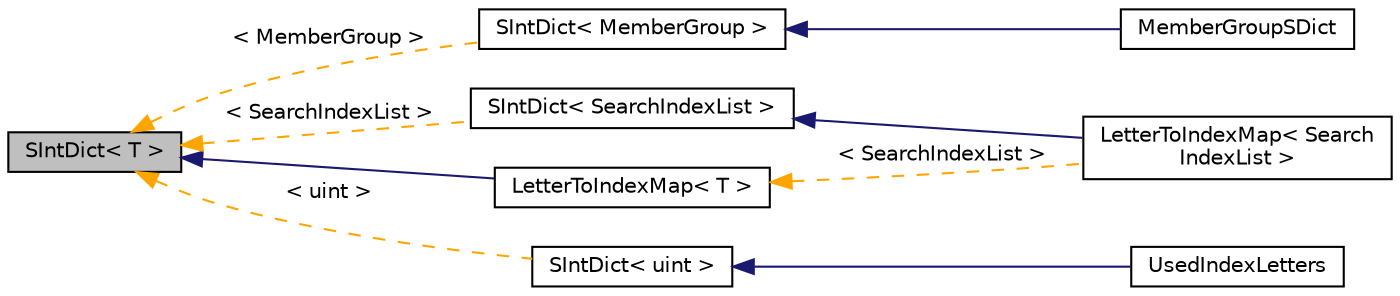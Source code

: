 digraph "SIntDict&lt; T &gt;"
{
 // INTERACTIVE_SVG=YES
  edge [fontname="Helvetica",fontsize="10",labelfontname="Helvetica",labelfontsize="10"];
  node [fontname="Helvetica",fontsize="10",shape=record];
  rankdir="LR";
  Node0 [label="SIntDict\< T \>",height=0.2,width=0.4,color="black", fillcolor="grey75", style="filled", fontcolor="black"];
  Node0 -> Node1 [dir="back",color="midnightblue",fontsize="10",style="solid",fontname="Helvetica"];
  Node1 [label="LetterToIndexMap\< T \>",height=0.2,width=0.4,color="black", fillcolor="white", style="filled",URL="$d7/d17/class_letter_to_index_map.html",tooltip="maps a unicode character code to a list of T::ElementType&#39;s "];
  Node1 -> Node2 [dir="back",color="orange",fontsize="10",style="dashed",label=" \< SearchIndexList \>" ,fontname="Helvetica"];
  Node2 [label="LetterToIndexMap\< Search\lIndexList \>",height=0.2,width=0.4,color="black", fillcolor="white", style="filled",URL="$d7/d17/class_letter_to_index_map.html"];
  Node0 -> Node3 [dir="back",color="orange",fontsize="10",style="dashed",label=" \< MemberGroup \>" ,fontname="Helvetica"];
  Node3 [label="SIntDict\< MemberGroup \>",height=0.2,width=0.4,color="black", fillcolor="white", style="filled",URL="$d0/d9f/class_s_int_dict.html"];
  Node3 -> Node4 [dir="back",color="midnightblue",fontsize="10",style="solid",fontname="Helvetica"];
  Node4 [label="MemberGroupSDict",height=0.2,width=0.4,color="black", fillcolor="white", style="filled",URL="$dc/d1e/class_member_group_s_dict.html",tooltip="A sorted dictionary of MemberGroup objects. "];
  Node0 -> Node5 [dir="back",color="orange",fontsize="10",style="dashed",label=" \< uint \>" ,fontname="Helvetica"];
  Node5 [label="SIntDict\< uint \>",height=0.2,width=0.4,color="black", fillcolor="white", style="filled",URL="$d0/d9f/class_s_int_dict.html"];
  Node5 -> Node6 [dir="back",color="midnightblue",fontsize="10",style="solid",fontname="Helvetica"];
  Node6 [label="UsedIndexLetters",height=0.2,width=0.4,color="black", fillcolor="white", style="filled",URL="$d7/d02/class_used_index_letters.html"];
  Node0 -> Node7 [dir="back",color="orange",fontsize="10",style="dashed",label=" \< SearchIndexList \>" ,fontname="Helvetica"];
  Node7 [label="SIntDict\< SearchIndexList \>",height=0.2,width=0.4,color="black", fillcolor="white", style="filled",URL="$d0/d9f/class_s_int_dict.html"];
  Node7 -> Node2 [dir="back",color="midnightblue",fontsize="10",style="solid",fontname="Helvetica"];
}
